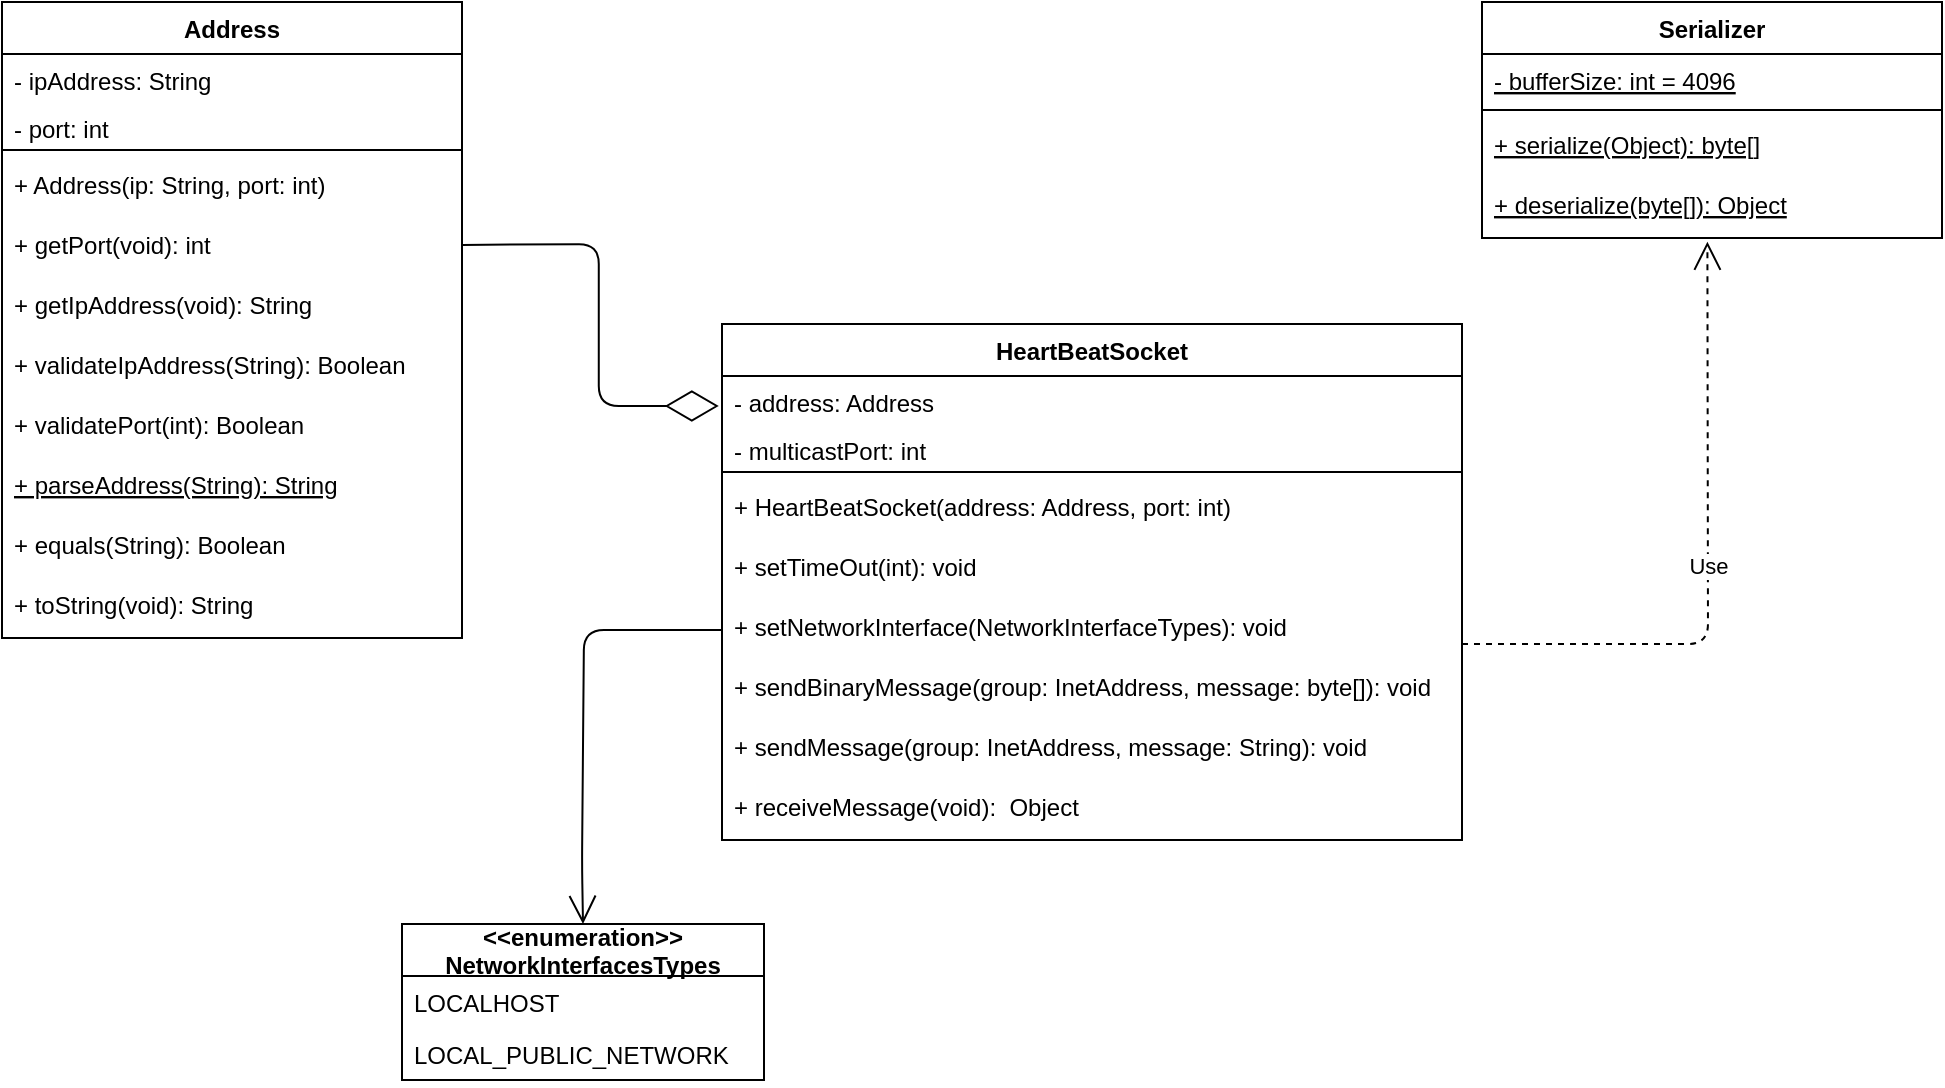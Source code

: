 <mxfile version="14.6.13" type="device"><diagram id="C5RBs43oDa-KdzZeNtuy" name="Page-1"><mxGraphModel dx="988" dy="572" grid="1" gridSize="10" guides="1" tooltips="1" connect="1" arrows="1" fold="1" page="1" pageScale="1" pageWidth="827" pageHeight="1169" math="0" shadow="0"><root><mxCell id="WIyWlLk6GJQsqaUBKTNV-0"/><mxCell id="WIyWlLk6GJQsqaUBKTNV-1" parent="WIyWlLk6GJQsqaUBKTNV-0"/><mxCell id="LAdZjZObFxrwDexfej0z-244" value="Address" style="swimlane;fontStyle=1;align=center;verticalAlign=top;childLayout=stackLayout;horizontal=1;startSize=26;horizontalStack=0;resizeParent=1;resizeParentMax=0;resizeLast=0;collapsible=1;marginBottom=0;" vertex="1" parent="WIyWlLk6GJQsqaUBKTNV-1"><mxGeometry x="80" y="239" width="230" height="318" as="geometry"><mxRectangle x="100" y="140" width="140" height="26" as="alternateBounds"/></mxGeometry></mxCell><mxCell id="LAdZjZObFxrwDexfej0z-245" value="- ipAddress: String" style="text;strokeColor=none;fillColor=none;align=left;verticalAlign=top;spacingLeft=4;spacingRight=4;overflow=hidden;rotatable=0;points=[[0,0.5],[1,0.5]];portConstraint=eastwest;" vertex="1" parent="LAdZjZObFxrwDexfej0z-244"><mxGeometry y="26" width="230" height="24" as="geometry"/></mxCell><mxCell id="LAdZjZObFxrwDexfej0z-246" value="- port: int" style="text;strokeColor=none;fillColor=none;align=left;verticalAlign=top;spacingLeft=4;spacingRight=4;overflow=hidden;rotatable=0;points=[[0,0.5],[1,0.5]];portConstraint=eastwest;" vertex="1" parent="LAdZjZObFxrwDexfej0z-244"><mxGeometry y="50" width="230" height="20" as="geometry"/></mxCell><mxCell id="LAdZjZObFxrwDexfej0z-249" value="" style="line;strokeWidth=1;fillColor=none;align=left;verticalAlign=middle;spacingTop=-1;spacingLeft=3;spacingRight=3;rotatable=0;labelPosition=right;points=[];portConstraint=eastwest;" vertex="1" parent="LAdZjZObFxrwDexfej0z-244"><mxGeometry y="70" width="230" height="8" as="geometry"/></mxCell><mxCell id="LAdZjZObFxrwDexfej0z-250" value="+ Address(ip: String, port: int)" style="text;strokeColor=none;fillColor=none;align=left;verticalAlign=top;spacingLeft=4;spacingRight=4;overflow=hidden;rotatable=0;points=[[0,0.5],[1,0.5]];portConstraint=eastwest;" vertex="1" parent="LAdZjZObFxrwDexfej0z-244"><mxGeometry y="78" width="230" height="30" as="geometry"/></mxCell><mxCell id="LAdZjZObFxrwDexfej0z-251" value="+ getPort(void): int" style="text;strokeColor=none;fillColor=none;align=left;verticalAlign=top;spacingLeft=4;spacingRight=4;overflow=hidden;rotatable=0;points=[[0,0.5],[1,0.5]];portConstraint=eastwest;" vertex="1" parent="LAdZjZObFxrwDexfej0z-244"><mxGeometry y="108" width="230" height="30" as="geometry"/></mxCell><mxCell id="LAdZjZObFxrwDexfej0z-252" value="+ getIpAddress(void): String" style="text;strokeColor=none;fillColor=none;align=left;verticalAlign=top;spacingLeft=4;spacingRight=4;overflow=hidden;rotatable=0;points=[[0,0.5],[1,0.5]];portConstraint=eastwest;" vertex="1" parent="LAdZjZObFxrwDexfej0z-244"><mxGeometry y="138" width="230" height="30" as="geometry"/></mxCell><mxCell id="LAdZjZObFxrwDexfej0z-253" value="+ validateIpAddress(String): Boolean" style="text;strokeColor=none;fillColor=none;align=left;verticalAlign=top;spacingLeft=4;spacingRight=4;overflow=hidden;rotatable=0;points=[[0,0.5],[1,0.5]];portConstraint=eastwest;" vertex="1" parent="LAdZjZObFxrwDexfej0z-244"><mxGeometry y="168" width="230" height="30" as="geometry"/></mxCell><mxCell id="LAdZjZObFxrwDexfej0z-254" value="+ validatePort(int): Boolean" style="text;strokeColor=none;fillColor=none;align=left;verticalAlign=top;spacingLeft=4;spacingRight=4;overflow=hidden;rotatable=0;points=[[0,0.5],[1,0.5]];portConstraint=eastwest;" vertex="1" parent="LAdZjZObFxrwDexfej0z-244"><mxGeometry y="198" width="230" height="30" as="geometry"/></mxCell><mxCell id="LAdZjZObFxrwDexfej0z-255" value="+ parseAddress(String): String" style="text;strokeColor=none;fillColor=none;align=left;verticalAlign=top;spacingLeft=4;spacingRight=4;overflow=hidden;rotatable=0;points=[[0,0.5],[1,0.5]];portConstraint=eastwest;fontStyle=4" vertex="1" parent="LAdZjZObFxrwDexfej0z-244"><mxGeometry y="228" width="230" height="30" as="geometry"/></mxCell><mxCell id="LAdZjZObFxrwDexfej0z-256" value="+ equals(String): Boolean" style="text;strokeColor=none;fillColor=none;align=left;verticalAlign=top;spacingLeft=4;spacingRight=4;overflow=hidden;rotatable=0;points=[[0,0.5],[1,0.5]];portConstraint=eastwest;" vertex="1" parent="LAdZjZObFxrwDexfej0z-244"><mxGeometry y="258" width="230" height="30" as="geometry"/></mxCell><mxCell id="LAdZjZObFxrwDexfej0z-403" value="+ toString(void): String" style="text;strokeColor=none;fillColor=none;align=left;verticalAlign=top;spacingLeft=4;spacingRight=4;overflow=hidden;rotatable=0;points=[[0,0.5],[1,0.5]];portConstraint=eastwest;" vertex="1" parent="LAdZjZObFxrwDexfej0z-244"><mxGeometry y="288" width="230" height="30" as="geometry"/></mxCell><mxCell id="LAdZjZObFxrwDexfej0z-436" value="Serializer" style="swimlane;fontStyle=1;align=center;verticalAlign=top;childLayout=stackLayout;horizontal=1;startSize=26;horizontalStack=0;resizeParent=1;resizeParentMax=0;resizeLast=0;collapsible=1;marginBottom=0;" vertex="1" parent="WIyWlLk6GJQsqaUBKTNV-1"><mxGeometry x="820" y="239" width="230" height="118" as="geometry"><mxRectangle x="100" y="140" width="140" height="26" as="alternateBounds"/></mxGeometry></mxCell><mxCell id="LAdZjZObFxrwDexfej0z-437" value="- bufferSize: int = 4096" style="text;strokeColor=none;fillColor=none;align=left;verticalAlign=top;spacingLeft=4;spacingRight=4;overflow=hidden;rotatable=0;points=[[0,0.5],[1,0.5]];portConstraint=eastwest;fontStyle=4" vertex="1" parent="LAdZjZObFxrwDexfej0z-436"><mxGeometry y="26" width="230" height="24" as="geometry"/></mxCell><mxCell id="LAdZjZObFxrwDexfej0z-439" value="" style="line;strokeWidth=1;fillColor=none;align=left;verticalAlign=middle;spacingTop=-1;spacingLeft=3;spacingRight=3;rotatable=0;labelPosition=right;points=[];portConstraint=eastwest;" vertex="1" parent="LAdZjZObFxrwDexfej0z-436"><mxGeometry y="50" width="230" height="8" as="geometry"/></mxCell><mxCell id="LAdZjZObFxrwDexfej0z-440" value="+ serialize(Object): byte[]" style="text;strokeColor=none;fillColor=none;align=left;verticalAlign=top;spacingLeft=4;spacingRight=4;overflow=hidden;rotatable=0;points=[[0,0.5],[1,0.5]];portConstraint=eastwest;fontStyle=4" vertex="1" parent="LAdZjZObFxrwDexfej0z-436"><mxGeometry y="58" width="230" height="30" as="geometry"/></mxCell><mxCell id="LAdZjZObFxrwDexfej0z-441" value="+ deserialize(byte[]): Object" style="text;strokeColor=none;fillColor=none;align=left;verticalAlign=top;spacingLeft=4;spacingRight=4;overflow=hidden;rotatable=0;points=[[0,0.5],[1,0.5]];portConstraint=eastwest;fontStyle=4" vertex="1" parent="LAdZjZObFxrwDexfej0z-436"><mxGeometry y="88" width="230" height="30" as="geometry"/></mxCell><mxCell id="LAdZjZObFxrwDexfej0z-448" value="HeartBeatSocket" style="swimlane;fontStyle=1;align=center;verticalAlign=top;childLayout=stackLayout;horizontal=1;startSize=26;horizontalStack=0;resizeParent=1;resizeParentMax=0;resizeLast=0;collapsible=1;marginBottom=0;" vertex="1" parent="WIyWlLk6GJQsqaUBKTNV-1"><mxGeometry x="440" y="400" width="370" height="258" as="geometry"><mxRectangle x="100" y="140" width="140" height="26" as="alternateBounds"/></mxGeometry></mxCell><mxCell id="LAdZjZObFxrwDexfej0z-449" value="- address: Address" style="text;strokeColor=none;fillColor=none;align=left;verticalAlign=top;spacingLeft=4;spacingRight=4;overflow=hidden;rotatable=0;points=[[0,0.5],[1,0.5]];portConstraint=eastwest;" vertex="1" parent="LAdZjZObFxrwDexfej0z-448"><mxGeometry y="26" width="370" height="24" as="geometry"/></mxCell><mxCell id="LAdZjZObFxrwDexfej0z-450" value="- multicastPort: int&#10;" style="text;strokeColor=none;fillColor=none;align=left;verticalAlign=top;spacingLeft=4;spacingRight=4;overflow=hidden;rotatable=0;points=[[0,0.5],[1,0.5]];portConstraint=eastwest;" vertex="1" parent="LAdZjZObFxrwDexfej0z-448"><mxGeometry y="50" width="370" height="20" as="geometry"/></mxCell><mxCell id="LAdZjZObFxrwDexfej0z-451" value="" style="line;strokeWidth=1;fillColor=none;align=left;verticalAlign=middle;spacingTop=-1;spacingLeft=3;spacingRight=3;rotatable=0;labelPosition=right;points=[];portConstraint=eastwest;" vertex="1" parent="LAdZjZObFxrwDexfej0z-448"><mxGeometry y="70" width="370" height="8" as="geometry"/></mxCell><mxCell id="LAdZjZObFxrwDexfej0z-452" value="+ HeartBeatSocket(address: Address, port: int)" style="text;strokeColor=none;fillColor=none;align=left;verticalAlign=top;spacingLeft=4;spacingRight=4;overflow=hidden;rotatable=0;points=[[0,0.5],[1,0.5]];portConstraint=eastwest;" vertex="1" parent="LAdZjZObFxrwDexfej0z-448"><mxGeometry y="78" width="370" height="30" as="geometry"/></mxCell><mxCell id="LAdZjZObFxrwDexfej0z-453" value="+ setTimeOut(int): void" style="text;strokeColor=none;fillColor=none;align=left;verticalAlign=top;spacingLeft=4;spacingRight=4;overflow=hidden;rotatable=0;points=[[0,0.5],[1,0.5]];portConstraint=eastwest;" vertex="1" parent="LAdZjZObFxrwDexfej0z-448"><mxGeometry y="108" width="370" height="30" as="geometry"/></mxCell><mxCell id="LAdZjZObFxrwDexfej0z-454" value="+ setNetworkInterface(NetworkInterfaceTypes): void" style="text;strokeColor=none;fillColor=none;align=left;verticalAlign=top;spacingLeft=4;spacingRight=4;overflow=hidden;rotatable=0;points=[[0,0.5],[1,0.5]];portConstraint=eastwest;" vertex="1" parent="LAdZjZObFxrwDexfej0z-448"><mxGeometry y="138" width="370" height="30" as="geometry"/></mxCell><mxCell id="LAdZjZObFxrwDexfej0z-455" value="+ sendBinaryMessage(group: InetAddress, message: byte[]): void" style="text;strokeColor=none;fillColor=none;align=left;verticalAlign=top;spacingLeft=4;spacingRight=4;overflow=hidden;rotatable=0;points=[[0,0.5],[1,0.5]];portConstraint=eastwest;" vertex="1" parent="LAdZjZObFxrwDexfej0z-448"><mxGeometry y="168" width="370" height="30" as="geometry"/></mxCell><mxCell id="LAdZjZObFxrwDexfej0z-456" value="+ sendMessage(group: InetAddress, message: String): void" style="text;strokeColor=none;fillColor=none;align=left;verticalAlign=top;spacingLeft=4;spacingRight=4;overflow=hidden;rotatable=0;points=[[0,0.5],[1,0.5]];portConstraint=eastwest;" vertex="1" parent="LAdZjZObFxrwDexfej0z-448"><mxGeometry y="198" width="370" height="30" as="geometry"/></mxCell><mxCell id="LAdZjZObFxrwDexfej0z-457" value="+ receiveMessage(void):  Object" style="text;strokeColor=none;fillColor=none;align=left;verticalAlign=top;spacingLeft=4;spacingRight=4;overflow=hidden;rotatable=0;points=[[0,0.5],[1,0.5]];portConstraint=eastwest;fontStyle=0" vertex="1" parent="LAdZjZObFxrwDexfej0z-448"><mxGeometry y="228" width="370" height="30" as="geometry"/></mxCell><mxCell id="LAdZjZObFxrwDexfej0z-461" value="&lt;&lt;enumeration&gt;&gt;&#10;NetworkInterfacesTypes" style="swimlane;fontStyle=1;childLayout=stackLayout;horizontal=1;startSize=26;fillColor=none;horizontalStack=0;resizeParent=1;resizeParentMax=0;resizeLast=0;collapsible=1;marginBottom=0;" vertex="1" parent="WIyWlLk6GJQsqaUBKTNV-1"><mxGeometry x="280" y="700" width="181" height="78" as="geometry"/></mxCell><mxCell id="LAdZjZObFxrwDexfej0z-462" value="LOCALHOST" style="text;strokeColor=none;fillColor=none;align=left;verticalAlign=top;spacingLeft=4;spacingRight=4;overflow=hidden;rotatable=0;points=[[0,0.5],[1,0.5]];portConstraint=eastwest;" vertex="1" parent="LAdZjZObFxrwDexfej0z-461"><mxGeometry y="26" width="181" height="26" as="geometry"/></mxCell><mxCell id="LAdZjZObFxrwDexfej0z-463" value="LOCAL_PUBLIC_NETWORK" style="text;strokeColor=none;fillColor=none;align=left;verticalAlign=top;spacingLeft=4;spacingRight=4;overflow=hidden;rotatable=0;points=[[0,0.5],[1,0.5]];portConstraint=eastwest;" vertex="1" parent="LAdZjZObFxrwDexfej0z-461"><mxGeometry y="52" width="181" height="26" as="geometry"/></mxCell><mxCell id="LAdZjZObFxrwDexfej0z-465" value="" style="endArrow=open;endFill=1;endSize=12;html=1;entryX=0.5;entryY=0;entryDx=0;entryDy=0;exitX=0;exitY=0.5;exitDx=0;exitDy=0;" edge="1" parent="WIyWlLk6GJQsqaUBKTNV-1" source="LAdZjZObFxrwDexfej0z-454" target="LAdZjZObFxrwDexfej0z-461"><mxGeometry width="160" relative="1" as="geometry"><mxPoint x="435.56" y="680.05" as="sourcePoint"/><mxPoint x="490" y="650" as="targetPoint"/><Array as="points"><mxPoint x="371" y="553"/><mxPoint x="370" y="670"/></Array></mxGeometry></mxCell><mxCell id="LAdZjZObFxrwDexfej0z-467" value="" style="endArrow=diamondThin;endFill=0;endSize=24;html=1;exitX=1.007;exitY=1.182;exitDx=0;exitDy=0;exitPerimeter=0;entryX=0;entryY=0.5;entryDx=0;entryDy=0;" edge="1" parent="WIyWlLk6GJQsqaUBKTNV-1"><mxGeometry width="160" relative="1" as="geometry"><mxPoint x="310.0" y="360.46" as="sourcePoint"/><mxPoint x="438.39" y="441" as="targetPoint"/><Array as="points"><mxPoint x="378.39" y="360"/><mxPoint x="378.39" y="441"/></Array></mxGeometry></mxCell><mxCell id="LAdZjZObFxrwDexfej0z-468" value="Use" style="endArrow=open;endSize=12;dashed=1;html=1;entryX=0.49;entryY=1.061;entryDx=0;entryDy=0;entryPerimeter=0;" edge="1" parent="WIyWlLk6GJQsqaUBKTNV-1" target="LAdZjZObFxrwDexfej0z-441"><mxGeometry width="160" relative="1" as="geometry"><mxPoint x="810" y="560" as="sourcePoint"/><mxPoint x="970" y="560" as="targetPoint"/><Array as="points"><mxPoint x="933" y="560"/></Array></mxGeometry></mxCell></root></mxGraphModel></diagram></mxfile>